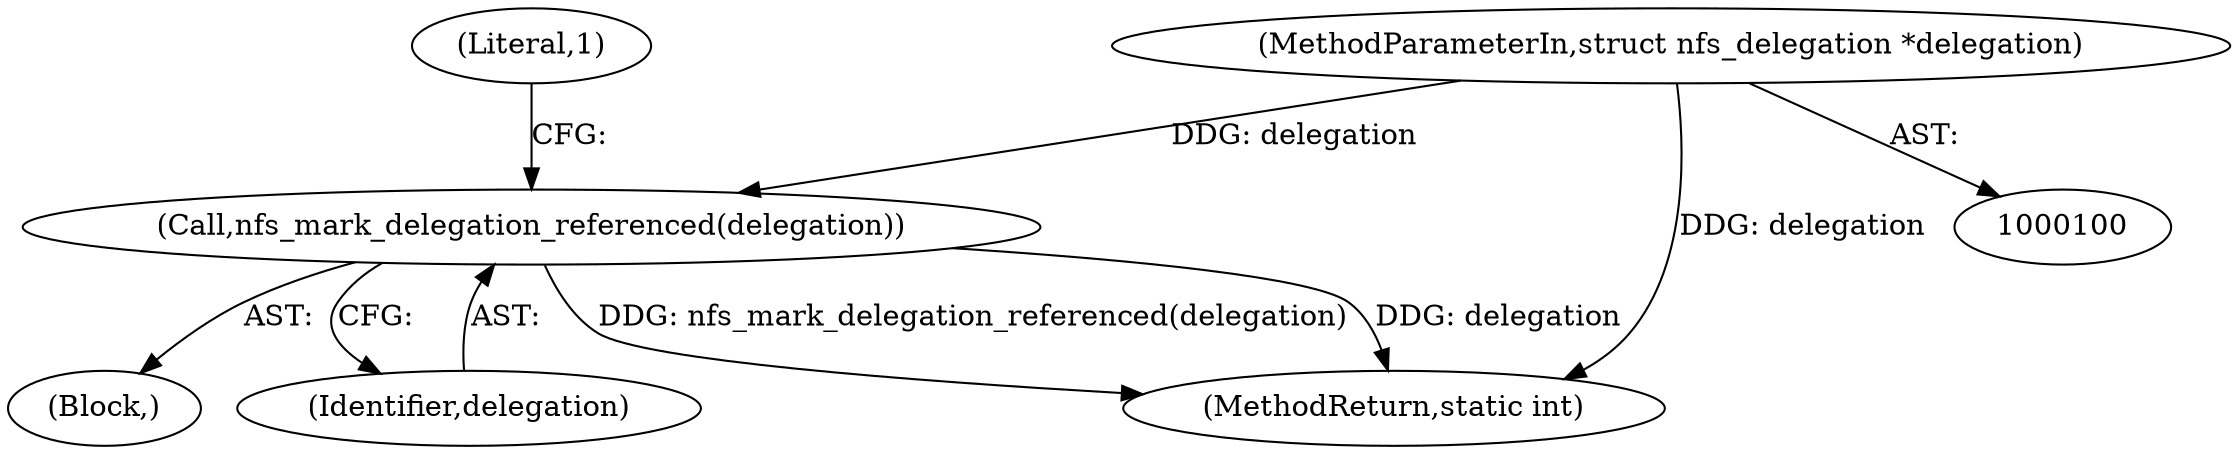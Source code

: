 digraph "0_linux_dc0b027dfadfcb8a5504f7d8052754bf8d501ab9_4@pointer" {
"1000101" [label="(MethodParameterIn,struct nfs_delegation *delegation)"];
"1000123" [label="(Call,nfs_mark_delegation_referenced(delegation))"];
"1000103" [label="(Block,)"];
"1000101" [label="(MethodParameterIn,struct nfs_delegation *delegation)"];
"1000126" [label="(Literal,1)"];
"1000123" [label="(Call,nfs_mark_delegation_referenced(delegation))"];
"1000124" [label="(Identifier,delegation)"];
"1000127" [label="(MethodReturn,static int)"];
"1000101" -> "1000100"  [label="AST: "];
"1000101" -> "1000127"  [label="DDG: delegation"];
"1000101" -> "1000123"  [label="DDG: delegation"];
"1000123" -> "1000103"  [label="AST: "];
"1000123" -> "1000124"  [label="CFG: "];
"1000124" -> "1000123"  [label="AST: "];
"1000126" -> "1000123"  [label="CFG: "];
"1000123" -> "1000127"  [label="DDG: nfs_mark_delegation_referenced(delegation)"];
"1000123" -> "1000127"  [label="DDG: delegation"];
}
